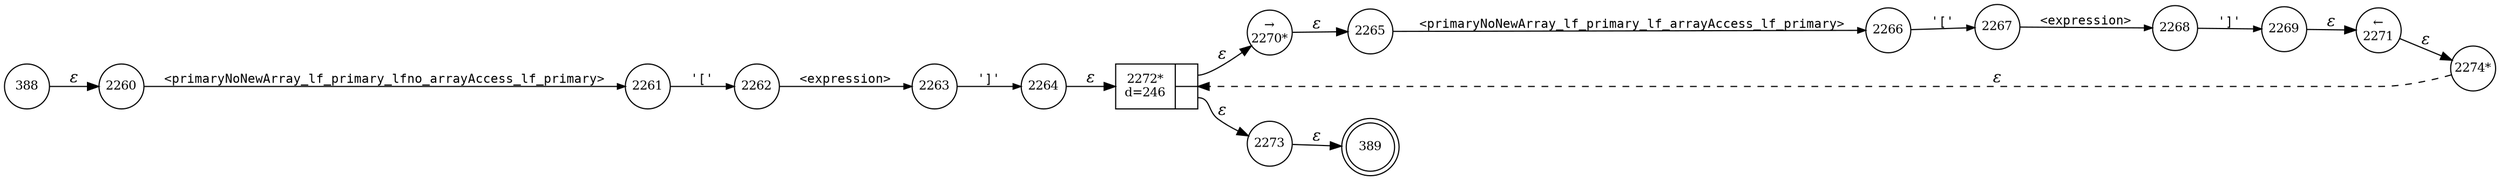 digraph ATN {
rankdir=LR;
s389[fontsize=11, label="389", shape=doublecircle, fixedsize=true, width=.6];
s2272[fontsize=11,label="{2272*\nd=246|{<p0>|<p1>}}", shape=record, fixedsize=false, peripheries=1];
s2273[fontsize=11,label="2273", shape=circle, fixedsize=true, width=.55, peripheries=1];
s2274[fontsize=11,label="2274*", shape=circle, fixedsize=true, width=.55, peripheries=1];
s388[fontsize=11,label="388", shape=circle, fixedsize=true, width=.55, peripheries=1];
s2260[fontsize=11,label="2260", shape=circle, fixedsize=true, width=.55, peripheries=1];
s2261[fontsize=11,label="2261", shape=circle, fixedsize=true, width=.55, peripheries=1];
s2262[fontsize=11,label="2262", shape=circle, fixedsize=true, width=.55, peripheries=1];
s2263[fontsize=11,label="2263", shape=circle, fixedsize=true, width=.55, peripheries=1];
s2264[fontsize=11,label="2264", shape=circle, fixedsize=true, width=.55, peripheries=1];
s2265[fontsize=11,label="2265", shape=circle, fixedsize=true, width=.55, peripheries=1];
s2266[fontsize=11,label="2266", shape=circle, fixedsize=true, width=.55, peripheries=1];
s2267[fontsize=11,label="2267", shape=circle, fixedsize=true, width=.55, peripheries=1];
s2268[fontsize=11,label="2268", shape=circle, fixedsize=true, width=.55, peripheries=1];
s2269[fontsize=11,label="2269", shape=circle, fixedsize=true, width=.55, peripheries=1];
s2270[fontsize=11,label="&rarr;\n2270*", shape=circle, fixedsize=true, width=.55, peripheries=1];
s2271[fontsize=11,label="&larr;\n2271", shape=circle, fixedsize=true, width=.55, peripheries=1];
s388 -> s2260 [fontname="Times-Italic", label="&epsilon;"];
s2260 -> s2261 [fontsize=11, fontname="Courier", arrowsize=.7, label = "<primaryNoNewArray_lf_primary_lfno_arrayAccess_lf_primary>", arrowhead = normal];
s2261 -> s2262 [fontsize=11, fontname="Courier", arrowsize=.7, label = "'['", arrowhead = normal];
s2262 -> s2263 [fontsize=11, fontname="Courier", arrowsize=.7, label = "<expression>", arrowhead = normal];
s2263 -> s2264 [fontsize=11, fontname="Courier", arrowsize=.7, label = "']'", arrowhead = normal];
s2264 -> s2272 [fontname="Times-Italic", label="&epsilon;"];
s2272:p0 -> s2270 [fontname="Times-Italic", label="&epsilon;"];
s2272:p1 -> s2273 [fontname="Times-Italic", label="&epsilon;"];
s2270 -> s2265 [fontname="Times-Italic", label="&epsilon;"];
s2273 -> s389 [fontname="Times-Italic", label="&epsilon;"];
s2265 -> s2266 [fontsize=11, fontname="Courier", arrowsize=.7, label = "<primaryNoNewArray_lf_primary_lf_arrayAccess_lf_primary>", arrowhead = normal];
s2266 -> s2267 [fontsize=11, fontname="Courier", arrowsize=.7, label = "'['", arrowhead = normal];
s2267 -> s2268 [fontsize=11, fontname="Courier", arrowsize=.7, label = "<expression>", arrowhead = normal];
s2268 -> s2269 [fontsize=11, fontname="Courier", arrowsize=.7, label = "']'", arrowhead = normal];
s2269 -> s2271 [fontname="Times-Italic", label="&epsilon;"];
s2271 -> s2274 [fontname="Times-Italic", label="&epsilon;"];
s2274 -> s2272 [fontname="Times-Italic", label="&epsilon;", style="dashed"];
}